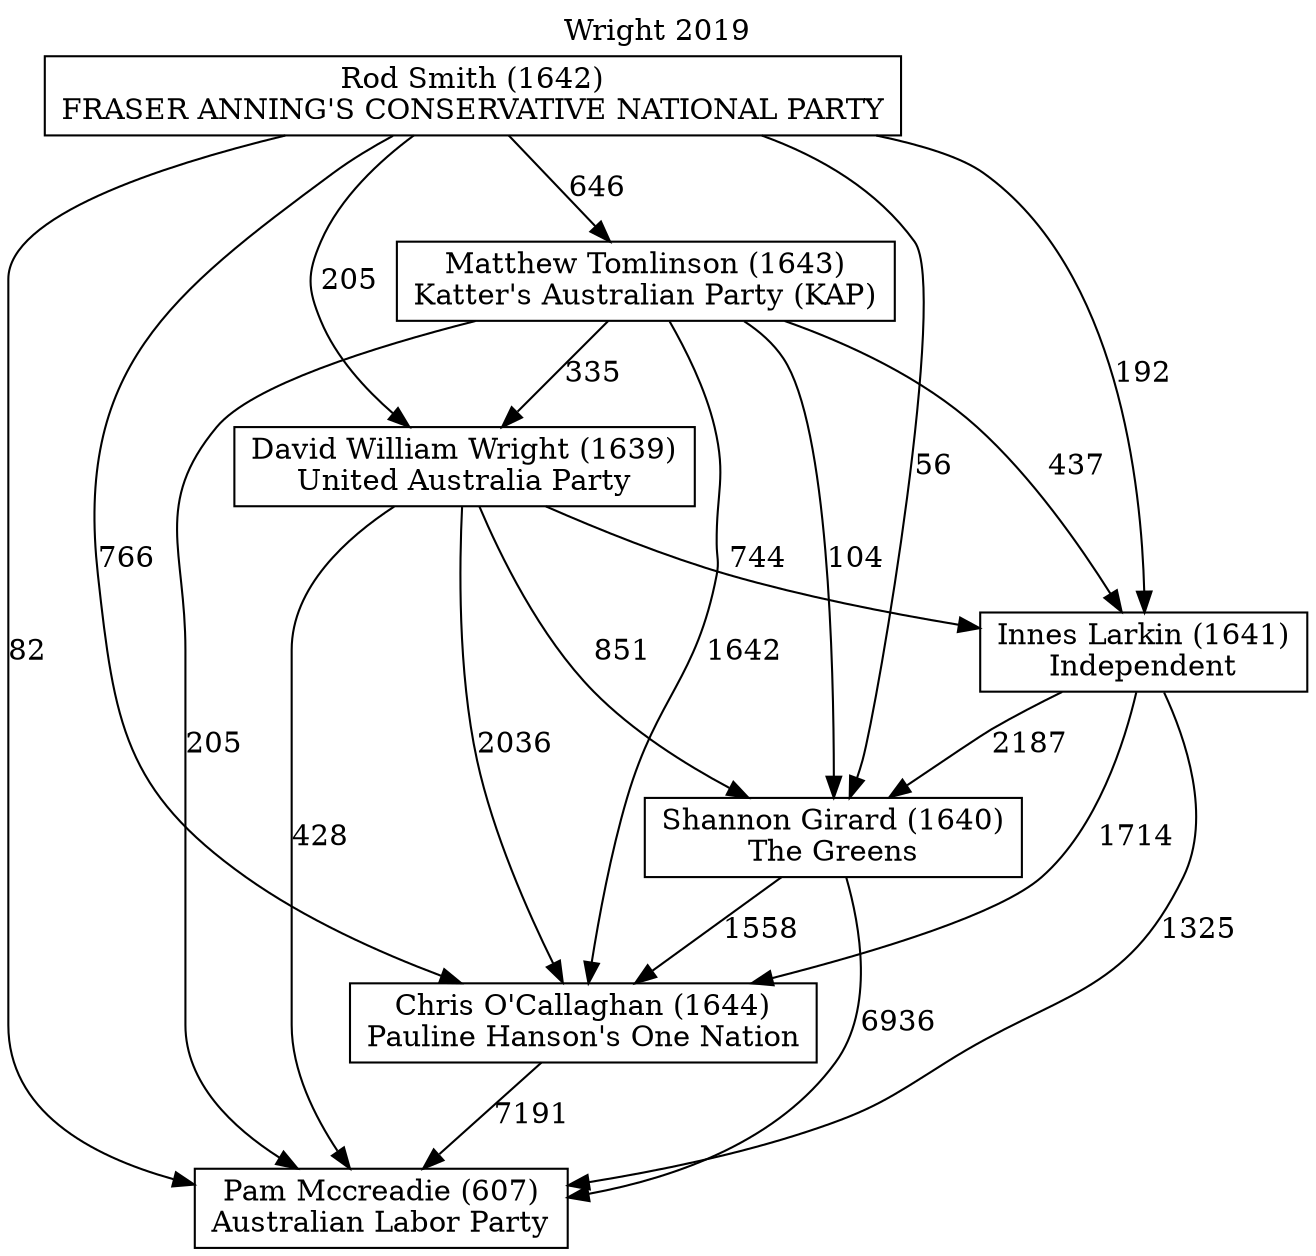 // House preference flow
digraph "Pam Mccreadie (607)_Wright_2019" {
	graph [label="Wright 2019" labelloc=t mclimit=10]
	node [shape=box]
	"Pam Mccreadie (607)" [label="Pam Mccreadie (607)
Australian Labor Party"]
	"Chris O'Callaghan (1644)" [label="Chris O'Callaghan (1644)
Pauline Hanson's One Nation"]
	"Shannon Girard (1640)" [label="Shannon Girard (1640)
The Greens"]
	"Innes Larkin (1641)" [label="Innes Larkin (1641)
Independent"]
	"David William Wright (1639)" [label="David William Wright (1639)
United Australia Party"]
	"Matthew Tomlinson (1643)" [label="Matthew Tomlinson (1643)
Katter's Australian Party (KAP)"]
	"Rod Smith (1642)" [label="Rod Smith (1642)
FRASER ANNING'S CONSERVATIVE NATIONAL PARTY"]
	"Chris O'Callaghan (1644)" -> "Pam Mccreadie (607)" [label=7191]
	"Shannon Girard (1640)" -> "Chris O'Callaghan (1644)" [label=1558]
	"Innes Larkin (1641)" -> "Shannon Girard (1640)" [label=2187]
	"David William Wright (1639)" -> "Innes Larkin (1641)" [label=744]
	"Matthew Tomlinson (1643)" -> "David William Wright (1639)" [label=335]
	"Rod Smith (1642)" -> "Matthew Tomlinson (1643)" [label=646]
	"Shannon Girard (1640)" -> "Pam Mccreadie (607)" [label=6936]
	"Innes Larkin (1641)" -> "Pam Mccreadie (607)" [label=1325]
	"David William Wright (1639)" -> "Pam Mccreadie (607)" [label=428]
	"Matthew Tomlinson (1643)" -> "Pam Mccreadie (607)" [label=205]
	"Rod Smith (1642)" -> "Pam Mccreadie (607)" [label=82]
	"Rod Smith (1642)" -> "David William Wright (1639)" [label=205]
	"Matthew Tomlinson (1643)" -> "Innes Larkin (1641)" [label=437]
	"Rod Smith (1642)" -> "Innes Larkin (1641)" [label=192]
	"David William Wright (1639)" -> "Shannon Girard (1640)" [label=851]
	"Matthew Tomlinson (1643)" -> "Shannon Girard (1640)" [label=104]
	"Rod Smith (1642)" -> "Shannon Girard (1640)" [label=56]
	"Innes Larkin (1641)" -> "Chris O'Callaghan (1644)" [label=1714]
	"David William Wright (1639)" -> "Chris O'Callaghan (1644)" [label=2036]
	"Matthew Tomlinson (1643)" -> "Chris O'Callaghan (1644)" [label=1642]
	"Rod Smith (1642)" -> "Chris O'Callaghan (1644)" [label=766]
}
